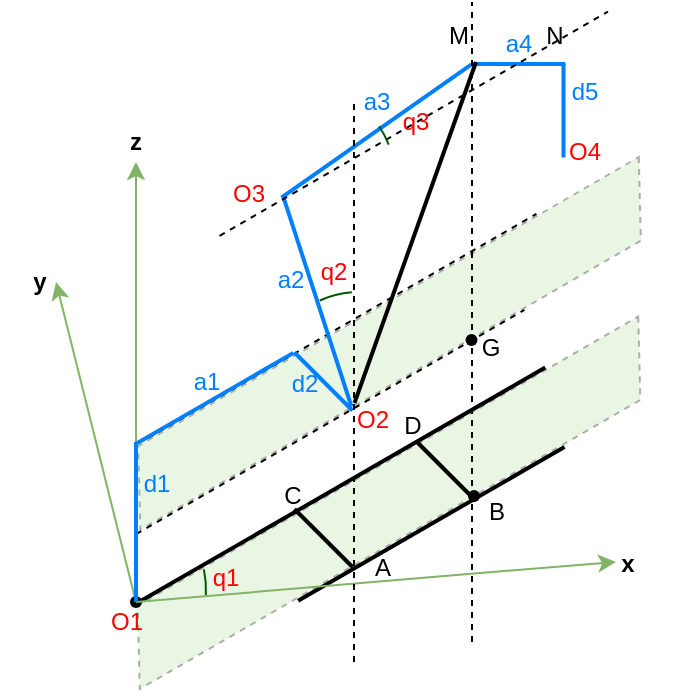 <mxfile version="14.6.13" type="device"><diagram id="fy-_tDBVk2ReZrre9s54" name="第 1 页"><mxGraphModel dx="766" dy="56" grid="1" gridSize="10" guides="0" tooltips="1" connect="0" arrows="0" fold="1" page="0" pageScale="1" pageWidth="827" pageHeight="1169" background="none" math="0" shadow="0"><root><mxCell id="0"/><mxCell id="1" parent="0"/><mxCell id="Axh8jzpMzysX1OPQZLwM-60" value="" style="shape=parallelogram;perimeter=parallelogramPerimeter;whiteSpace=wrap;html=1;fixedSize=1;dashed=1;labelBackgroundColor=#FFE599;fontColor=#FF0000;strokeWidth=1;direction=west;rotation=-30;fillColor=#B9E0A5;opacity=30;" parent="1" vertex="1"><mxGeometry x="132" y="772" width="309.02" height="36.73" as="geometry"/></mxCell><mxCell id="Axh8jzpMzysX1OPQZLwM-59" value="" style="shape=parallelogram;perimeter=parallelogramPerimeter;whiteSpace=wrap;html=1;fixedSize=1;dashed=1;labelBackgroundColor=#FFE599;fontColor=#FF0000;strokeWidth=1;direction=west;rotation=-30;fillColor=#B9E0A5;opacity=30;" parent="1" vertex="1"><mxGeometry x="132.27" y="692.33" width="309.02" height="36.73" as="geometry"/></mxCell><mxCell id="Axh8jzpMzysX1OPQZLwM-43" value="" style="line;strokeWidth=1;html=1;rotation=-30;dashed=1;" parent="1" vertex="1"><mxGeometry x="151" y="697" width="224.25" height="10" as="geometry"/></mxCell><mxCell id="Axh8jzpMzysX1OPQZLwM-1" value="" style="endArrow=classic;html=1;fillColor=#d5e8d4;strokeColor=#82b366;startArrow=none;" parent="1" edge="1"><mxGeometry width="50" height="50" relative="1" as="geometry"><mxPoint x="338" y="825" as="sourcePoint"/><mxPoint x="400" y="820" as="targetPoint"/></mxGeometry></mxCell><mxCell id="Axh8jzpMzysX1OPQZLwM-2" value="" style="endArrow=classic;html=1;fillColor=#d5e8d4;strokeColor=#82b366;" parent="1" edge="1"><mxGeometry width="50" height="50" relative="1" as="geometry"><mxPoint x="160" y="840" as="sourcePoint"/><mxPoint x="120" y="680" as="targetPoint"/></mxGeometry></mxCell><mxCell id="Axh8jzpMzysX1OPQZLwM-3" value="" style="shape=waypoint;sketch=0;size=6;pointerEvents=1;points=[];fillColor=none;resizable=0;rotatable=0;perimeter=centerPerimeter;snapToPoint=1;" parent="1" vertex="1"><mxGeometry x="140" y="820" width="40" height="40" as="geometry"/></mxCell><mxCell id="Axh8jzpMzysX1OPQZLwM-4" value="" style="endArrow=classic;html=1;fillColor=#d5e8d4;strokeColor=#82b366;" parent="1" source="Axh8jzpMzysX1OPQZLwM-3" edge="1"><mxGeometry width="50" height="50" relative="1" as="geometry"><mxPoint x="370" y="660" as="sourcePoint"/><mxPoint x="160" y="620" as="targetPoint"/></mxGeometry></mxCell><mxCell id="Axh8jzpMzysX1OPQZLwM-14" value="" style="line;strokeWidth=2;html=1;rotation=-30;" parent="1" vertex="1"><mxGeometry x="145.99" y="776.33" width="234.34" height="10" as="geometry"/></mxCell><mxCell id="Axh8jzpMzysX1OPQZLwM-15" value="" style="line;strokeWidth=2;html=1;rotation=-30;rounded=1;strokeColor=#007FFF;" parent="1" vertex="1"><mxGeometry x="154.66" y="733" width="90" height="10" as="geometry"/></mxCell><mxCell id="Axh8jzpMzysX1OPQZLwM-16" value="" style="line;strokeWidth=2;html=1;rotation=45;rounded=1;strokeColor=#007FFF;" parent="1" vertex="1"><mxGeometry x="233.25" y="724.75" width="41" height="10" as="geometry"/></mxCell><mxCell id="Axh8jzpMzysX1OPQZLwM-17" value="" style="line;strokeWidth=2;html=1;rotation=45;" parent="1" vertex="1"><mxGeometry x="233.25" y="803" width="41" height="10" as="geometry"/></mxCell><mxCell id="Axh8jzpMzysX1OPQZLwM-19" value="" style="line;strokeWidth=2;html=1;rotation=-108;rounded=1;strokeColor=#007FFF;" parent="1" vertex="1"><mxGeometry x="195.75" y="685" width="110" height="10" as="geometry"/></mxCell><mxCell id="Axh8jzpMzysX1OPQZLwM-20" value="" style="line;strokeWidth=2;html=1;rotation=-35;rounded=1;strokeColor=#007FFF;" parent="1" vertex="1"><mxGeometry x="222.24" y="599.51" width="116" height="10" as="geometry"/></mxCell><mxCell id="Axh8jzpMzysX1OPQZLwM-21" value="" style="line;strokeWidth=2;html=1;rotation=0;direction=west;rounded=1;strokeColor=#007FFF;" parent="1" vertex="1"><mxGeometry x="328.0" y="566" width="46.75" height="10" as="geometry"/></mxCell><mxCell id="Axh8jzpMzysX1OPQZLwM-22" value="" style="line;strokeWidth=2;html=1;rotation=0;direction=north;rounded=1;strokeColor=#007FFF;" parent="1" vertex="1"><mxGeometry x="368.755" y="571.005" width="10" height="46.75" as="geometry"/></mxCell><mxCell id="Axh8jzpMzysX1OPQZLwM-23" value="" style="line;strokeWidth=2;html=1;direction=west;rotation=330;" parent="1" vertex="1"><mxGeometry x="230.76" y="795.95" width="153.78" height="10" as="geometry"/></mxCell><mxCell id="Axh8jzpMzysX1OPQZLwM-25" value="M" style="text;html=1;resizable=0;autosize=1;align=center;verticalAlign=middle;points=[];fillColor=none;strokeColor=none;rounded=0;" parent="1" vertex="1"><mxGeometry x="305.75" y="547" width="30" height="20" as="geometry"/></mxCell><mxCell id="Axh8jzpMzysX1OPQZLwM-26" value="B" style="text;html=1;resizable=0;autosize=1;align=center;verticalAlign=middle;points=[];fillColor=none;strokeColor=none;rounded=0;" parent="1" vertex="1"><mxGeometry x="330" y="785" width="20" height="20" as="geometry"/></mxCell><mxCell id="Axh8jzpMzysX1OPQZLwM-27" value="" style="endArrow=none;dashed=1;html=1;strokeColor=#000000;" parent="1" edge="1"><mxGeometry width="50" height="50" relative="1" as="geometry"><mxPoint x="328" y="860" as="sourcePoint"/><mxPoint x="328" y="540" as="targetPoint"/></mxGeometry></mxCell><mxCell id="Axh8jzpMzysX1OPQZLwM-28" value="" style="shape=waypoint;sketch=0;size=6;pointerEvents=1;points=[];fillColor=none;resizable=0;rotatable=0;perimeter=centerPerimeter;snapToPoint=1;" parent="1" vertex="1"><mxGeometry x="309" y="766.95" width="40" height="40" as="geometry"/></mxCell><mxCell id="Axh8jzpMzysX1OPQZLwM-33" value="O1" style="text;html=1;resizable=0;autosize=1;align=center;verticalAlign=middle;points=[];fillColor=none;strokeColor=none;rounded=0;fontColor=#FF0000;" parent="1" vertex="1"><mxGeometry x="140" y="840" width="30" height="20" as="geometry"/></mxCell><mxCell id="Axh8jzpMzysX1OPQZLwM-34" value="O2" style="text;html=1;resizable=0;autosize=1;align=center;verticalAlign=middle;points=[];fillColor=none;strokeColor=none;rounded=0;fontColor=#FF0000;" parent="1" vertex="1"><mxGeometry x="263" y="739" width="30" height="20" as="geometry"/></mxCell><mxCell id="Axh8jzpMzysX1OPQZLwM-36" value="O3" style="text;html=1;resizable=0;autosize=1;align=center;verticalAlign=middle;points=[];fillColor=none;strokeColor=none;rounded=0;fontColor=#FF0000;" parent="1" vertex="1"><mxGeometry x="200.76" y="626.38" width="30" height="20" as="geometry"/></mxCell><mxCell id="Axh8jzpMzysX1OPQZLwM-37" value="O4" style="text;html=1;resizable=0;autosize=1;align=center;verticalAlign=middle;points=[];fillColor=none;strokeColor=none;rounded=0;fontColor=#FF0000;" parent="1" vertex="1"><mxGeometry x="369" y="605.38" width="30" height="20" as="geometry"/></mxCell><mxCell id="Axh8jzpMzysX1OPQZLwM-38" value="N" style="text;html=1;resizable=0;autosize=1;align=center;verticalAlign=middle;points=[];fillColor=none;strokeColor=none;rounded=0;" parent="1" vertex="1"><mxGeometry x="358.76" y="547" width="20" height="20" as="geometry"/></mxCell><mxCell id="Axh8jzpMzysX1OPQZLwM-39" value="" style="endArrow=none;html=1;fillColor=#d5e8d4;strokeColor=#82b366;" parent="1" edge="1"><mxGeometry width="50" height="50" relative="1" as="geometry"><mxPoint x="160" y="840" as="sourcePoint"/><mxPoint x="338" y="825" as="targetPoint"/></mxGeometry></mxCell><mxCell id="Axh8jzpMzysX1OPQZLwM-40" value="" style="endArrow=none;dashed=1;html=1;strokeColor=#000000;" parent="1" edge="1"><mxGeometry width="50" height="50" relative="1" as="geometry"><mxPoint x="269.0" y="870" as="sourcePoint"/><mxPoint x="269.0" y="590" as="targetPoint"/></mxGeometry></mxCell><mxCell id="Axh8jzpMzysX1OPQZLwM-41" value="" style="line;strokeWidth=1;html=1;rotation=-30;dashed=1;" parent="1" vertex="1"><mxGeometry x="186.76" y="595.82" width="224.25" height="10" as="geometry"/></mxCell><mxCell id="Axh8jzpMzysX1OPQZLwM-42" value="" style="line;strokeWidth=1;html=1;rotation=-30;dashed=1;" parent="1" vertex="1"><mxGeometry x="145" y="745" width="224.25" height="10" as="geometry"/></mxCell><mxCell id="Axh8jzpMzysX1OPQZLwM-44" value="" style="endArrow=none;html=1;strokeColor=#000000;exitX=0.568;exitY=0.282;exitDx=0;exitDy=0;exitPerimeter=0;fontSize=12;verticalAlign=top;strokeWidth=2;fillColor=#ffffff;spacingTop=8;" parent="1" source="Axh8jzpMzysX1OPQZLwM-42" edge="1"><mxGeometry width="50" height="50" relative="1" as="geometry"><mxPoint x="230" y="730" as="sourcePoint"/><mxPoint x="330" y="570" as="targetPoint"/></mxGeometry></mxCell><mxCell id="Axh8jzpMzysX1OPQZLwM-45" value="" style="shape=waypoint;sketch=0;size=6;pointerEvents=1;points=[];fillColor=none;resizable=0;rotatable=0;perimeter=centerPerimeter;snapToPoint=1;" parent="1" vertex="1"><mxGeometry x="307.75" y="689" width="40" height="40" as="geometry"/></mxCell><mxCell id="Axh8jzpMzysX1OPQZLwM-46" value="G" style="text;html=1;resizable=0;autosize=1;align=center;verticalAlign=middle;points=[];fillColor=none;strokeColor=none;rounded=0;" parent="1" vertex="1"><mxGeometry x="326.75" y="703" width="20" height="20" as="geometry"/></mxCell><mxCell id="Axh8jzpMzysX1OPQZLwM-47" value="&lt;font color=&quot;#007fff&quot;&gt;d1&lt;/font&gt;" style="text;html=1;resizable=0;autosize=1;align=center;verticalAlign=middle;points=[];fillColor=none;strokeColor=none;rounded=0;" parent="1" vertex="1"><mxGeometry x="154.66" y="771.33" width="30" height="20" as="geometry"/></mxCell><mxCell id="Axh8jzpMzysX1OPQZLwM-48" value="" style="endArrow=none;html=1;entryX=0.576;entryY=0.564;entryDx=0;entryDy=0;entryPerimeter=0;fontSize=12;verticalAlign=top;strokeWidth=2;fillColor=#ffffff;spacingTop=8;strokeColor=#007FFF;" parent="1" source="Axh8jzpMzysX1OPQZLwM-3" edge="1"><mxGeometry width="50" height="50" relative="1" as="geometry"><mxPoint x="230" y="730" as="sourcePoint"/><mxPoint x="160" y="760" as="targetPoint"/></mxGeometry></mxCell><mxCell id="Axh8jzpMzysX1OPQZLwM-49" value="&lt;font color=&quot;#007fff&quot;&gt;a1&lt;/font&gt;" style="text;html=1;resizable=0;autosize=1;align=center;verticalAlign=middle;points=[];fillColor=none;strokeColor=none;rounded=0;" parent="1" vertex="1"><mxGeometry x="180" y="719.75" width="30" height="20" as="geometry"/></mxCell><mxCell id="Axh8jzpMzysX1OPQZLwM-50" value="&lt;font color=&quot;#007fff&quot;&gt;d2&lt;/font&gt;" style="text;html=1;resizable=0;autosize=1;align=center;verticalAlign=middle;points=[];fillColor=none;strokeColor=none;rounded=0;" parent="1" vertex="1"><mxGeometry x="229.24" y="720.75" width="30" height="20" as="geometry"/></mxCell><mxCell id="Axh8jzpMzysX1OPQZLwM-51" value="&lt;font color=&quot;#007fff&quot;&gt;a2&lt;/font&gt;" style="text;html=1;resizable=0;autosize=1;align=center;verticalAlign=middle;points=[];fillColor=none;strokeColor=none;rounded=0;" parent="1" vertex="1"><mxGeometry x="222.24" y="669" width="30" height="20" as="geometry"/></mxCell><mxCell id="Axh8jzpMzysX1OPQZLwM-52" value="&lt;font color=&quot;#007fff&quot;&gt;a3&lt;/font&gt;" style="text;html=1;resizable=0;autosize=1;align=center;verticalAlign=middle;points=[];fillColor=none;strokeColor=none;rounded=0;" parent="1" vertex="1"><mxGeometry x="265.24" y="579.51" width="30" height="20" as="geometry"/></mxCell><mxCell id="Axh8jzpMzysX1OPQZLwM-53" value="&lt;font color=&quot;#007fff&quot;&gt;a4&lt;/font&gt;" style="text;html=1;resizable=0;autosize=1;align=center;verticalAlign=middle;points=[];fillColor=none;strokeColor=none;rounded=0;" parent="1" vertex="1"><mxGeometry x="335.75" y="551" width="30" height="20" as="geometry"/></mxCell><mxCell id="Axh8jzpMzysX1OPQZLwM-54" value="&lt;font color=&quot;#007fff&quot;&gt;d5&lt;/font&gt;" style="text;html=1;resizable=0;autosize=1;align=center;verticalAlign=middle;points=[];fillColor=none;strokeColor=none;rounded=0;" parent="1" vertex="1"><mxGeometry x="369.25" y="575" width="30" height="20" as="geometry"/></mxCell><mxCell id="Axh8jzpMzysX1OPQZLwM-55" value="A" style="text;html=1;resizable=0;autosize=1;align=center;verticalAlign=middle;points=[];fillColor=none;strokeColor=none;rounded=0;" parent="1" vertex="1"><mxGeometry x="273.24" y="813" width="20" height="20" as="geometry"/></mxCell><mxCell id="Axh8jzpMzysX1OPQZLwM-61" value="" style="line;strokeWidth=2;html=1;rotation=45;rounded=1;fillColor=#000000;" parent="1" vertex="1"><mxGeometry x="294" y="769" width="41" height="10" as="geometry"/></mxCell><mxCell id="I5pcBQKX2FkZT9HEz9qJ-1" value="&lt;b&gt;x&lt;/b&gt;" style="text;html=1;strokeColor=none;fillColor=none;align=center;verticalAlign=middle;whiteSpace=wrap;rounded=0;" vertex="1" parent="1"><mxGeometry x="386" y="811" width="40" height="20" as="geometry"/></mxCell><mxCell id="I5pcBQKX2FkZT9HEz9qJ-2" value="&lt;b&gt;y&lt;/b&gt;" style="text;html=1;strokeColor=none;fillColor=none;align=center;verticalAlign=middle;whiteSpace=wrap;rounded=0;" vertex="1" parent="1"><mxGeometry x="92" y="670" width="40" height="20" as="geometry"/></mxCell><mxCell id="I5pcBQKX2FkZT9HEz9qJ-3" value="&lt;b&gt;z&lt;/b&gt;" style="text;html=1;strokeColor=none;fillColor=none;align=center;verticalAlign=middle;whiteSpace=wrap;rounded=0;" vertex="1" parent="1"><mxGeometry x="140" y="600" width="40" height="20" as="geometry"/></mxCell><mxCell id="I5pcBQKX2FkZT9HEz9qJ-4" value="" style="verticalLabelPosition=bottom;verticalAlign=top;html=1;shape=mxgraph.basic.arc;startAngle=0.217;endAngle=0.258;fillColor=#008a00;strokeColor=#005700;fontColor=#ffffff;" vertex="1" parent="1"><mxGeometry x="95" y="784" width="100" height="100" as="geometry"/></mxCell><mxCell id="I5pcBQKX2FkZT9HEz9qJ-5" value="" style="verticalLabelPosition=bottom;verticalAlign=top;html=1;shape=mxgraph.basic.arc;startAngle=0.934;endAngle=0.987;fillColor=#008a00;strokeColor=#005700;fontColor=#ffffff;" vertex="1" parent="1"><mxGeometry x="222" y="685" width="100" height="100" as="geometry"/></mxCell><mxCell id="I5pcBQKX2FkZT9HEz9qJ-6" value="" style="verticalLabelPosition=bottom;verticalAlign=top;html=1;shape=mxgraph.basic.arc;startAngle=0.156;endAngle=0.189;fillColor=#008a00;strokeColor=#005700;fontColor=#ffffff;" vertex="1" parent="1"><mxGeometry x="190" y="580" width="100" height="100" as="geometry"/></mxCell><mxCell id="I5pcBQKX2FkZT9HEz9qJ-7" value="&lt;font color=&quot;#ff0000&quot;&gt;q1&lt;/font&gt;" style="text;html=1;strokeColor=none;fillColor=none;align=center;verticalAlign=middle;whiteSpace=wrap;rounded=0;" vertex="1" parent="1"><mxGeometry x="185" y="818" width="40" height="20" as="geometry"/></mxCell><mxCell id="I5pcBQKX2FkZT9HEz9qJ-8" value="&lt;font color=&quot;#ff0000&quot;&gt;q2&lt;/font&gt;" style="text;html=1;strokeColor=none;fillColor=none;align=center;verticalAlign=middle;whiteSpace=wrap;rounded=0;" vertex="1" parent="1"><mxGeometry x="239" y="665" width="40" height="20" as="geometry"/></mxCell><mxCell id="I5pcBQKX2FkZT9HEz9qJ-9" value="&lt;font color=&quot;#ff0000&quot;&gt;q3&lt;/font&gt;" style="text;html=1;strokeColor=none;fillColor=none;align=center;verticalAlign=middle;whiteSpace=wrap;rounded=0;" vertex="1" parent="1"><mxGeometry x="280" y="590" width="40" height="20" as="geometry"/></mxCell><mxCell id="I5pcBQKX2FkZT9HEz9qJ-10" value="C" style="text;html=1;resizable=0;autosize=1;align=center;verticalAlign=middle;points=[];fillColor=none;strokeColor=none;rounded=0;" vertex="1" parent="1"><mxGeometry x="228" y="777" width="20" height="20" as="geometry"/></mxCell><mxCell id="I5pcBQKX2FkZT9HEz9qJ-11" value="D" style="text;html=1;resizable=0;autosize=1;align=center;verticalAlign=middle;points=[];fillColor=none;strokeColor=none;rounded=0;" vertex="1" parent="1"><mxGeometry x="288" y="742" width="20" height="20" as="geometry"/></mxCell></root></mxGraphModel></diagram></mxfile>